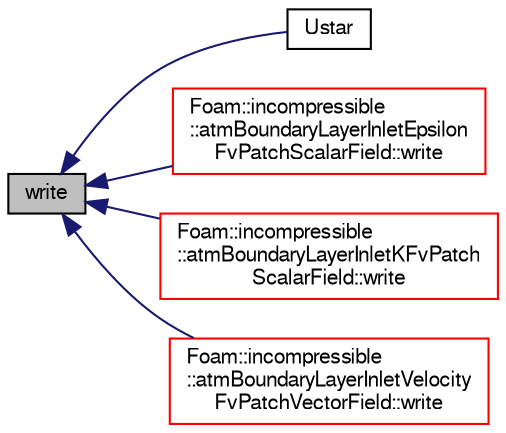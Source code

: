 digraph "write"
{
  bgcolor="transparent";
  edge [fontname="FreeSans",fontsize="10",labelfontname="FreeSans",labelfontsize="10"];
  node [fontname="FreeSans",fontsize="10",shape=record];
  rankdir="LR";
  Node140 [label="write",height=0.2,width=0.4,color="black", fillcolor="grey75", style="filled", fontcolor="black"];
  Node140 -> Node141 [dir="back",color="midnightblue",fontsize="10",style="solid",fontname="FreeSans"];
  Node141 [label="Ustar",height=0.2,width=0.4,color="black",URL="$a30926.html#a164ad05c3eacffbd5bc38ccc163a680e",tooltip="Return friction velocity. "];
  Node140 -> Node142 [dir="back",color="midnightblue",fontsize="10",style="solid",fontname="FreeSans"];
  Node142 [label="Foam::incompressible\l::atmBoundaryLayerInletEpsilon\lFvPatchScalarField::write",height=0.2,width=0.4,color="red",URL="$a30930.html#a293fdfec8bdfbd5c3913ab4c9f3454ff",tooltip="Write. "];
  Node140 -> Node144 [dir="back",color="midnightblue",fontsize="10",style="solid",fontname="FreeSans"];
  Node144 [label="Foam::incompressible\l::atmBoundaryLayerInletKFvPatch\lScalarField::write",height=0.2,width=0.4,color="red",URL="$a30934.html#a293fdfec8bdfbd5c3913ab4c9f3454ff",tooltip="Write. "];
  Node140 -> Node146 [dir="back",color="midnightblue",fontsize="10",style="solid",fontname="FreeSans"];
  Node146 [label="Foam::incompressible\l::atmBoundaryLayerInletVelocity\lFvPatchVectorField::write",height=0.2,width=0.4,color="red",URL="$a30938.html#a293fdfec8bdfbd5c3913ab4c9f3454ff",tooltip="Write. "];
}
